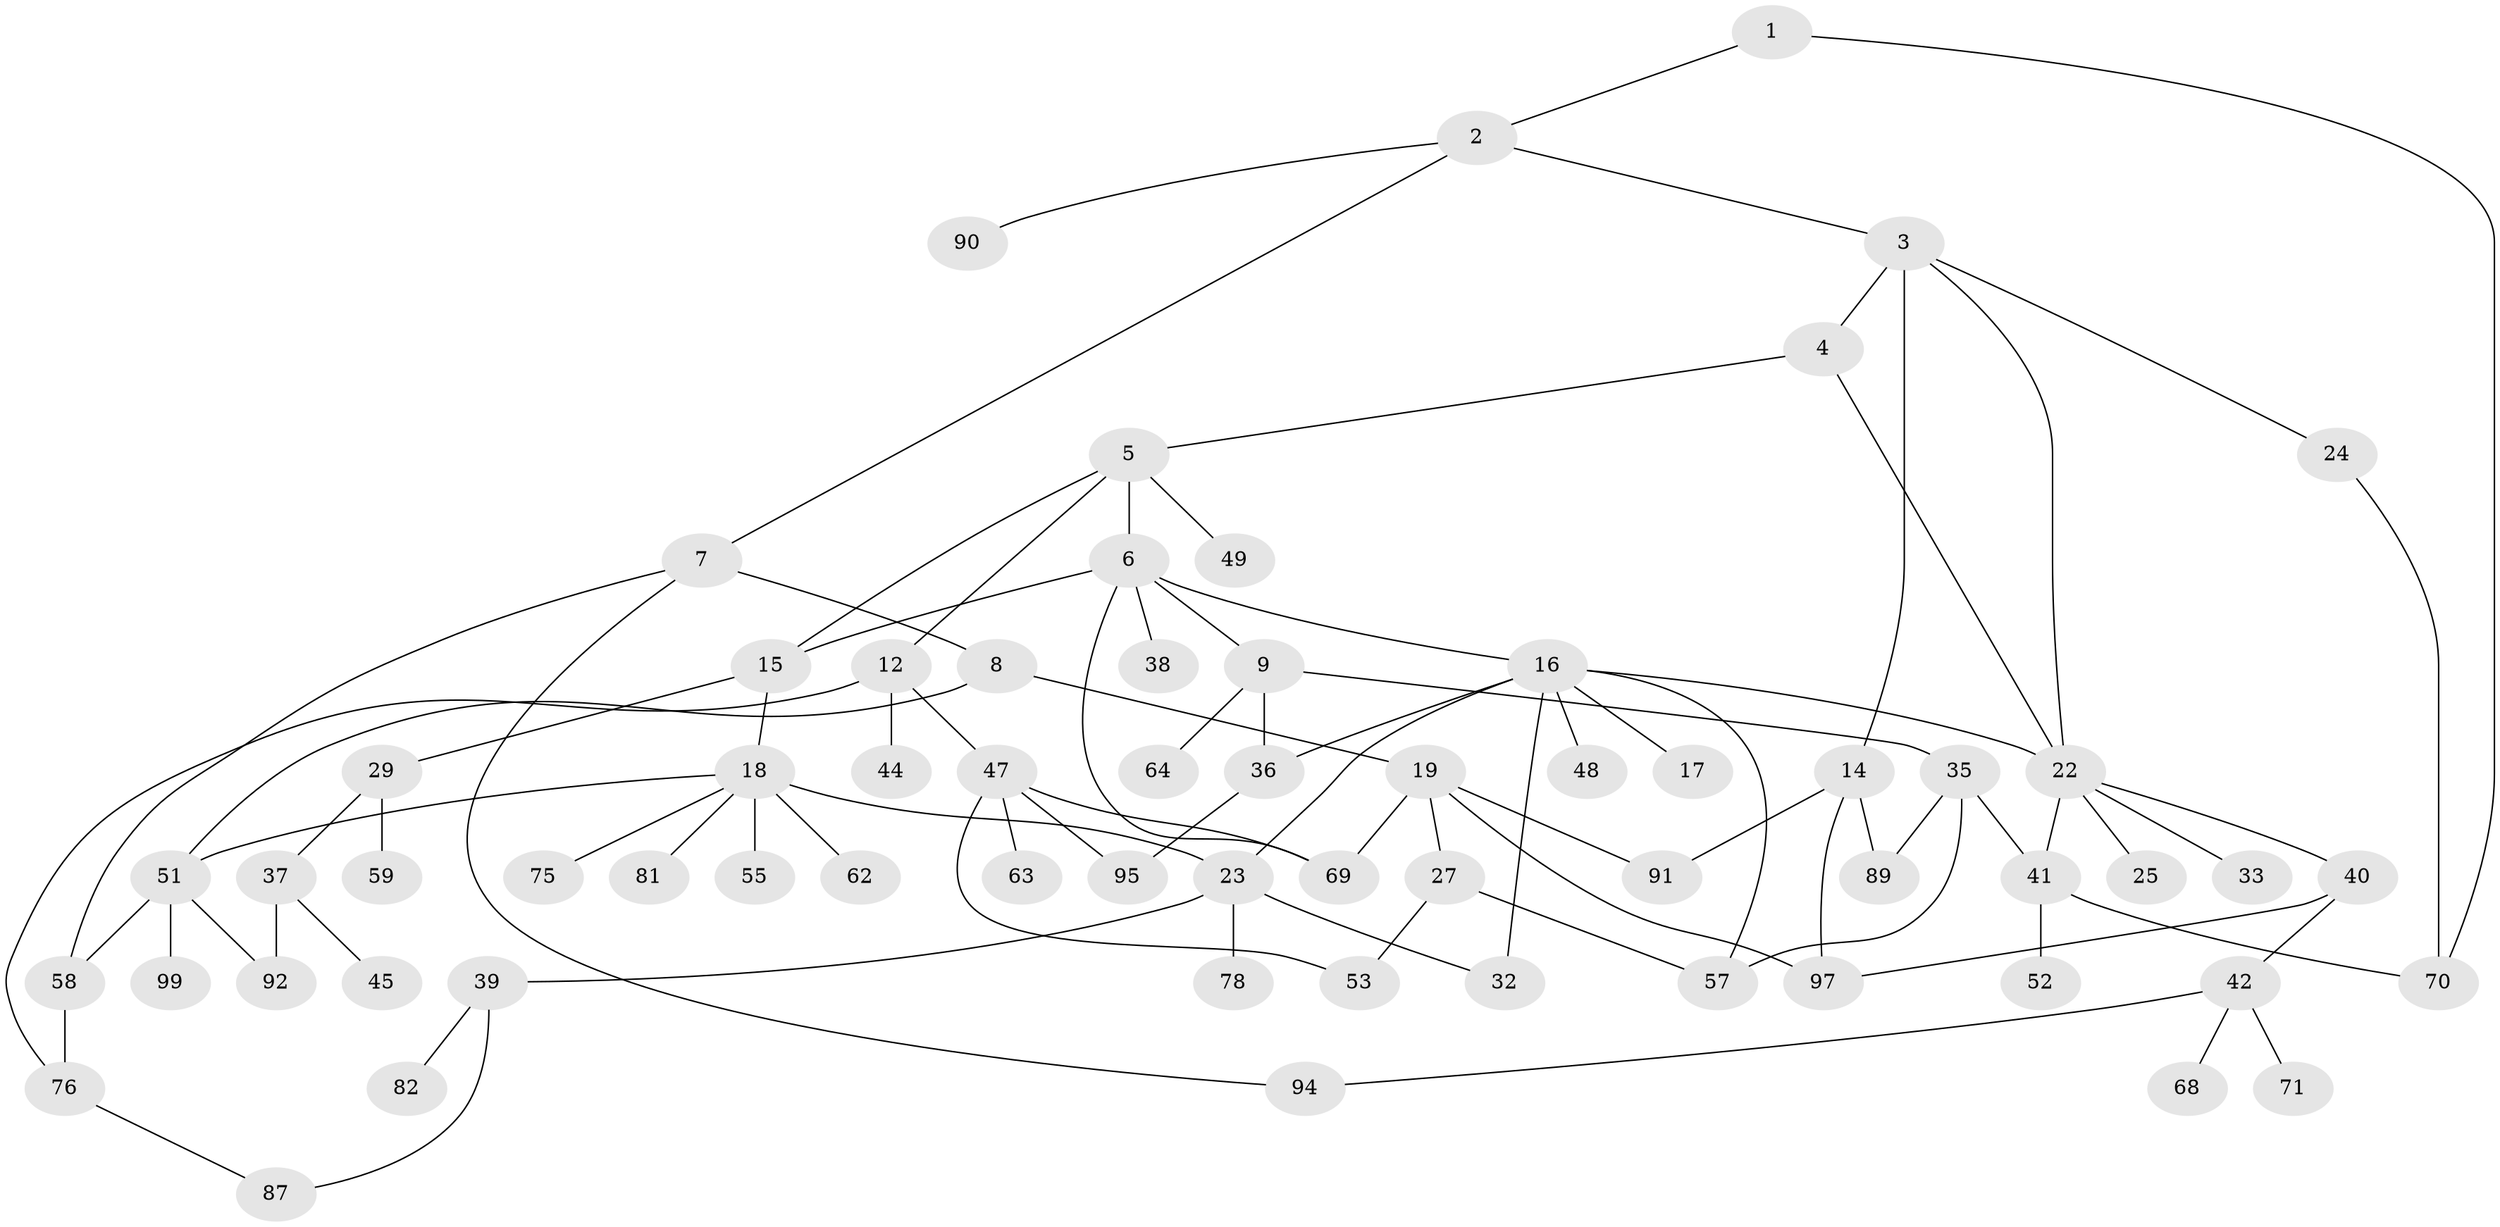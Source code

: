 // original degree distribution, {2: 0.3, 4: 0.13, 5: 0.05, 7: 0.02, 3: 0.22, 1: 0.27, 6: 0.01}
// Generated by graph-tools (version 1.1) at 2025/54/02/21/25 11:54:43]
// undirected, 65 vertices, 89 edges
graph export_dot {
graph [start="1"]
  node [color=gray90,style=filled];
  1 [super="+93"];
  2;
  3 [super="+86"];
  4 [super="+13"];
  5 [super="+11"];
  6 [super="+79"];
  7 [super="+28"];
  8;
  9 [super="+10"];
  12 [super="+21"];
  14 [super="+30"];
  15 [super="+46"];
  16 [super="+20"];
  17;
  18 [super="+31"];
  19 [super="+85"];
  22 [super="+84"];
  23 [super="+26"];
  24 [super="+50"];
  25;
  27 [super="+66"];
  29 [super="+43"];
  32 [super="+34"];
  33 [super="+56"];
  35 [super="+72"];
  36 [super="+54"];
  37;
  38;
  39 [super="+77"];
  40 [super="+80"];
  41 [super="+65"];
  42 [super="+88"];
  44;
  45 [super="+67"];
  47 [super="+60"];
  48;
  49;
  51 [super="+73"];
  52;
  53;
  55;
  57 [super="+61"];
  58;
  59 [super="+83"];
  62 [super="+96"];
  63;
  64 [super="+74"];
  68;
  69;
  70;
  71;
  75;
  76 [super="+98"];
  78;
  81;
  82;
  87;
  89 [super="+100"];
  90;
  91;
  92;
  94;
  95;
  97;
  99;
  1 -- 2;
  1 -- 70;
  2 -- 3;
  2 -- 7;
  2 -- 90;
  3 -- 4;
  3 -- 14;
  3 -- 24;
  3 -- 22;
  4 -- 5;
  4 -- 22;
  5 -- 6;
  5 -- 12 [weight=2];
  5 -- 49;
  5 -- 15;
  6 -- 9;
  6 -- 16;
  6 -- 38;
  6 -- 69;
  6 -- 15;
  7 -- 8;
  7 -- 94;
  7 -- 58;
  8 -- 19;
  8 -- 51;
  9 -- 36;
  9 -- 64;
  9 -- 35;
  12 -- 44;
  12 -- 47;
  12 -- 76;
  14 -- 89;
  14 -- 91;
  14 -- 97;
  15 -- 18;
  15 -- 29;
  16 -- 17;
  16 -- 48;
  16 -- 36;
  16 -- 57;
  16 -- 23;
  16 -- 22;
  16 -- 32;
  18 -- 23;
  18 -- 55;
  18 -- 75;
  18 -- 81;
  18 -- 51;
  18 -- 62;
  19 -- 27;
  19 -- 97;
  19 -- 69;
  19 -- 91;
  22 -- 25;
  22 -- 33;
  22 -- 40;
  22 -- 41;
  23 -- 32;
  23 -- 39;
  23 -- 78;
  24 -- 70;
  27 -- 53;
  27 -- 57;
  29 -- 37;
  29 -- 59;
  35 -- 89;
  35 -- 41;
  35 -- 57;
  36 -- 95;
  37 -- 45;
  37 -- 92;
  39 -- 82;
  39 -- 87;
  40 -- 42;
  40 -- 97;
  41 -- 52;
  41 -- 70;
  42 -- 68;
  42 -- 71;
  42 -- 94;
  47 -- 69;
  47 -- 95;
  47 -- 63;
  47 -- 53;
  51 -- 58;
  51 -- 99;
  51 -- 92;
  58 -- 76;
  76 -- 87;
}
